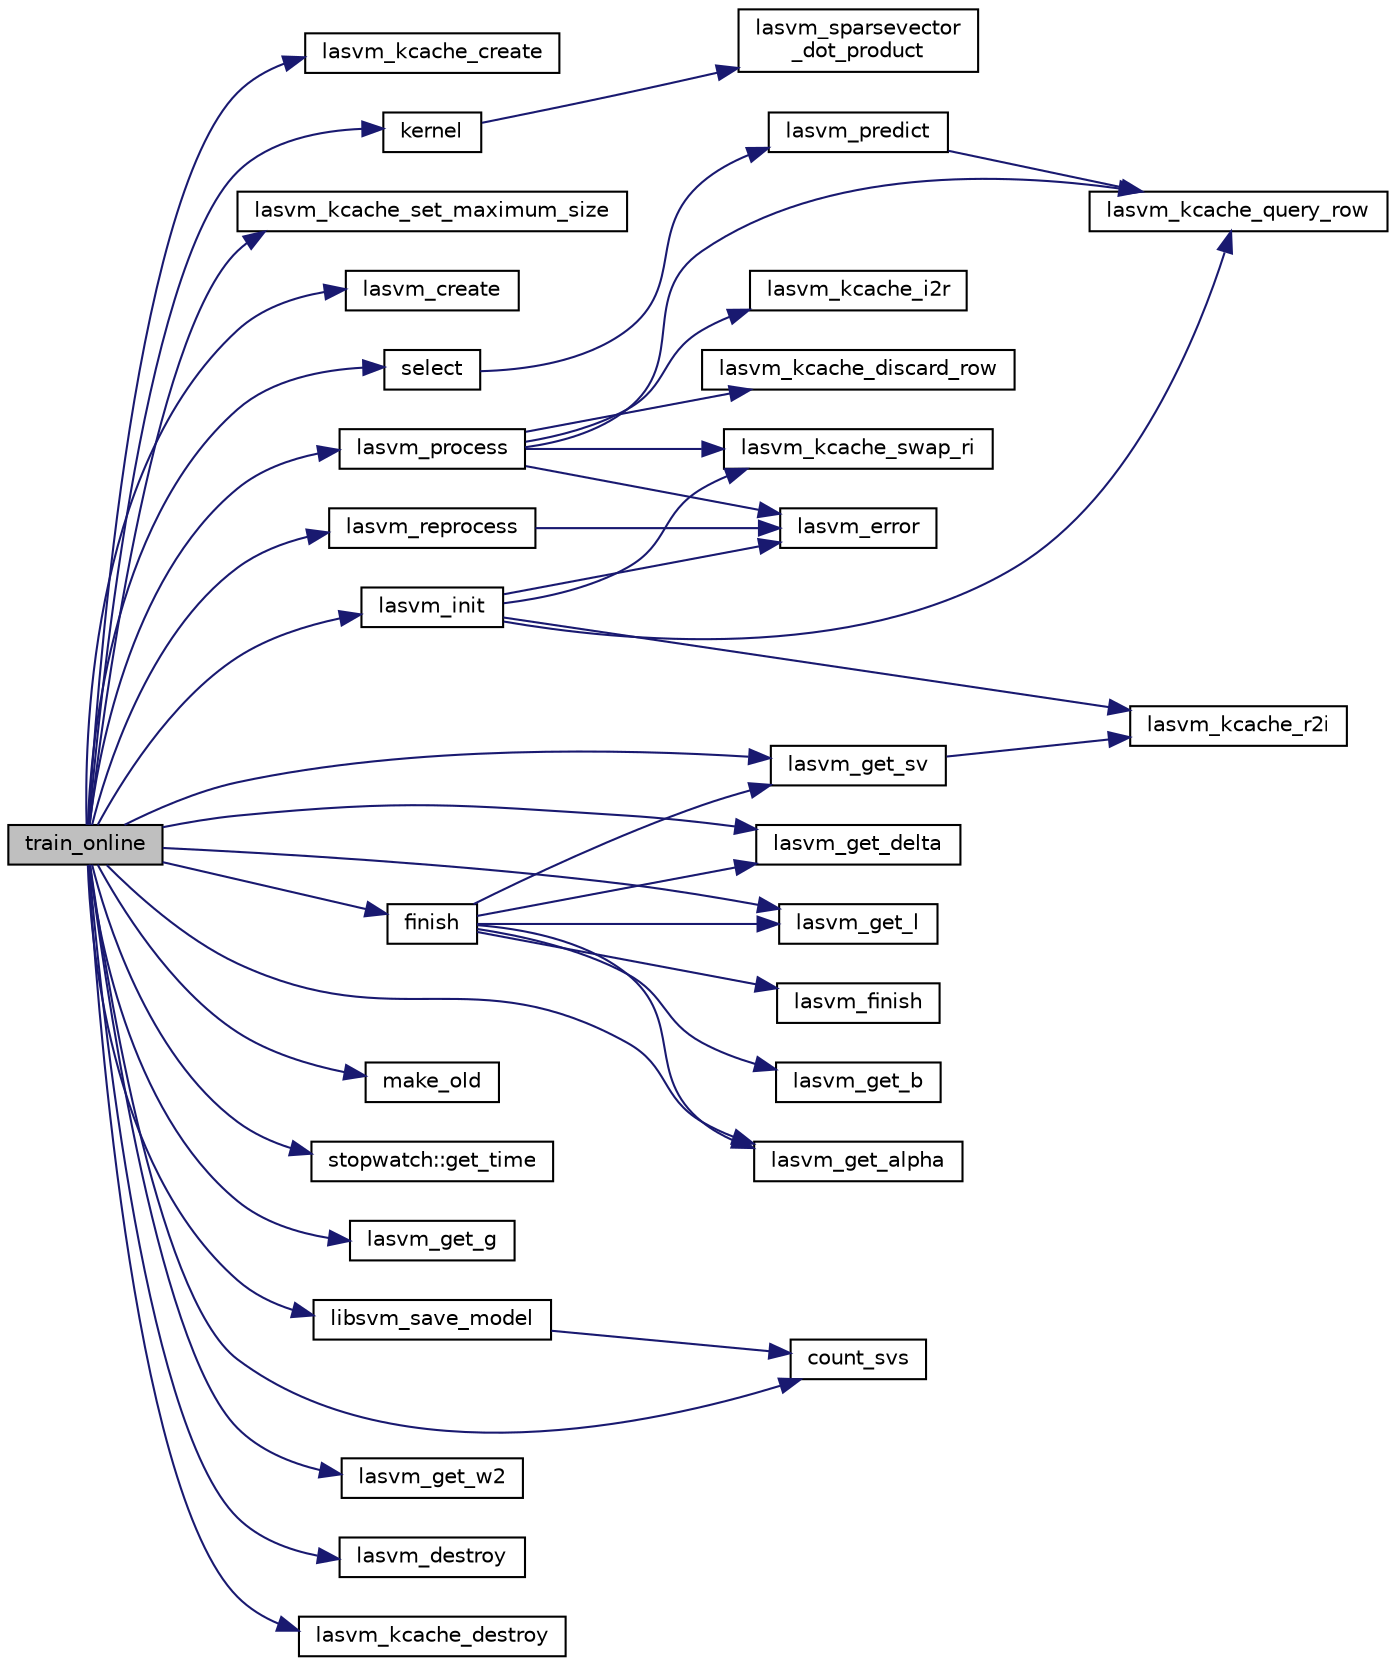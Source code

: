 digraph "train_online"
{
  edge [fontname="Helvetica",fontsize="10",labelfontname="Helvetica",labelfontsize="10"];
  node [fontname="Helvetica",fontsize="10",shape=record];
  rankdir="LR";
  Node1 [label="train_online",height=0.2,width=0.4,color="black", fillcolor="grey75", style="filled" fontcolor="black"];
  Node1 -> Node2 [color="midnightblue",fontsize="10",style="solid",fontname="Helvetica"];
  Node2 [label="lasvm_kcache_create",height=0.2,width=0.4,color="black", fillcolor="white", style="filled",URL="$kcache_8c.html#a7cbe81d0f04bf725bd07109771ea99e7"];
  Node1 -> Node3 [color="midnightblue",fontsize="10",style="solid",fontname="Helvetica"];
  Node3 [label="kernel",height=0.2,width=0.4,color="black", fillcolor="white", style="filled",URL="$la__svm_8cpp.html#a8d038c50a80216ddc72dfaa3b3042ba0"];
  Node3 -> Node4 [color="midnightblue",fontsize="10",style="solid",fontname="Helvetica"];
  Node4 [label="lasvm_sparsevector\l_dot_product",height=0.2,width=0.4,color="black", fillcolor="white", style="filled",URL="$vector_8c.html#a87903fc116678cdff780b1d76c0e6555"];
  Node1 -> Node5 [color="midnightblue",fontsize="10",style="solid",fontname="Helvetica"];
  Node5 [label="lasvm_kcache_set_maximum_size",height=0.2,width=0.4,color="black", fillcolor="white", style="filled",URL="$kcache_8c.html#a0ae557c892c84844c0b2a9f435b522dd"];
  Node1 -> Node6 [color="midnightblue",fontsize="10",style="solid",fontname="Helvetica"];
  Node6 [label="lasvm_create",height=0.2,width=0.4,color="black", fillcolor="white", style="filled",URL="$lasvm_8c.html#a4ee4f3b9bfd62f0d12eb9ff556933e4b"];
  Node1 -> Node7 [color="midnightblue",fontsize="10",style="solid",fontname="Helvetica"];
  Node7 [label="lasvm_process",height=0.2,width=0.4,color="black", fillcolor="white", style="filled",URL="$lasvm_8c.html#a57ee3befe5d57601131ad81e0c0275d3"];
  Node7 -> Node8 [color="midnightblue",fontsize="10",style="solid",fontname="Helvetica"];
  Node8 [label="lasvm_error",height=0.2,width=0.4,color="black", fillcolor="white", style="filled",URL="$messages_8c.html#a17c8c22c44756c9cdb8c9953c2eeb97f"];
  Node7 -> Node9 [color="midnightblue",fontsize="10",style="solid",fontname="Helvetica"];
  Node9 [label="lasvm_kcache_i2r",height=0.2,width=0.4,color="black", fillcolor="white", style="filled",URL="$kcache_8c.html#adf69ca35a3622d92b634d6d4a5c156fa"];
  Node7 -> Node10 [color="midnightblue",fontsize="10",style="solid",fontname="Helvetica"];
  Node10 [label="lasvm_kcache_query_row",height=0.2,width=0.4,color="black", fillcolor="white", style="filled",URL="$kcache_8c.html#a111b8fc59673c97bec8d14fc60615266"];
  Node7 -> Node11 [color="midnightblue",fontsize="10",style="solid",fontname="Helvetica"];
  Node11 [label="lasvm_kcache_discard_row",height=0.2,width=0.4,color="black", fillcolor="white", style="filled",URL="$kcache_8c.html#ac92b3d4d8030a6220fe1271c5edd6462"];
  Node7 -> Node12 [color="midnightblue",fontsize="10",style="solid",fontname="Helvetica"];
  Node12 [label="lasvm_kcache_swap_ri",height=0.2,width=0.4,color="black", fillcolor="white", style="filled",URL="$kcache_8c.html#a23af4adf8dc466b999fe80ad78a21c7b"];
  Node1 -> Node13 [color="midnightblue",fontsize="10",style="solid",fontname="Helvetica"];
  Node13 [label="make_old",height=0.2,width=0.4,color="black", fillcolor="white", style="filled",URL="$la__svm_8cpp.html#a02ca210f2ce7532d46b3543865866408"];
  Node1 -> Node14 [color="midnightblue",fontsize="10",style="solid",fontname="Helvetica"];
  Node14 [label="select",height=0.2,width=0.4,color="black", fillcolor="white", style="filled",URL="$la__svm_8cpp.html#a488f426cc2dc0d537f8c37e3e77ef3fe"];
  Node14 -> Node15 [color="midnightblue",fontsize="10",style="solid",fontname="Helvetica"];
  Node15 [label="lasvm_predict",height=0.2,width=0.4,color="black", fillcolor="white", style="filled",URL="$lasvm_8c.html#a4c32731c4eec5f9be2037c0e2cad6742"];
  Node15 -> Node10 [color="midnightblue",fontsize="10",style="solid",fontname="Helvetica"];
  Node1 -> Node16 [color="midnightblue",fontsize="10",style="solid",fontname="Helvetica"];
  Node16 [label="lasvm_reprocess",height=0.2,width=0.4,color="black", fillcolor="white", style="filled",URL="$lasvm_8c.html#ab560d706ee60b58ed0f2ea18f6187f83"];
  Node16 -> Node8 [color="midnightblue",fontsize="10",style="solid",fontname="Helvetica"];
  Node1 -> Node17 [color="midnightblue",fontsize="10",style="solid",fontname="Helvetica"];
  Node17 [label="lasvm_get_delta",height=0.2,width=0.4,color="black", fillcolor="white", style="filled",URL="$lasvm_8c.html#ae4905c41a67f521fc57cda9697291054"];
  Node1 -> Node18 [color="midnightblue",fontsize="10",style="solid",fontname="Helvetica"];
  Node18 [label="lasvm_get_l",height=0.2,width=0.4,color="black", fillcolor="white", style="filled",URL="$lasvm_8c.html#a00194dd0ba341f10c99cabd233da7e48"];
  Node1 -> Node19 [color="midnightblue",fontsize="10",style="solid",fontname="Helvetica"];
  Node19 [label="stopwatch::get_time",height=0.2,width=0.4,color="black", fillcolor="white", style="filled",URL="$classstopwatch.html#ac06977eabe0cda6349e3ad0ae4b772a6"];
  Node1 -> Node20 [color="midnightblue",fontsize="10",style="solid",fontname="Helvetica"];
  Node20 [label="lasvm_get_alpha",height=0.2,width=0.4,color="black", fillcolor="white", style="filled",URL="$lasvm_8c.html#a84ced44c67e41d37202d1f3f9f8f1e08"];
  Node1 -> Node21 [color="midnightblue",fontsize="10",style="solid",fontname="Helvetica"];
  Node21 [label="lasvm_get_g",height=0.2,width=0.4,color="black", fillcolor="white", style="filled",URL="$lasvm_8c.html#ae34e3b93f87b08e65984c08fcab9e19b"];
  Node1 -> Node22 [color="midnightblue",fontsize="10",style="solid",fontname="Helvetica"];
  Node22 [label="lasvm_get_sv",height=0.2,width=0.4,color="black", fillcolor="white", style="filled",URL="$lasvm_8c.html#ac5d48c292946a3857b3b54f3eb523ce8"];
  Node22 -> Node23 [color="midnightblue",fontsize="10",style="solid",fontname="Helvetica"];
  Node23 [label="lasvm_kcache_r2i",height=0.2,width=0.4,color="black", fillcolor="white", style="filled",URL="$kcache_8c.html#a5f2800dd984dd18ef5648f5d2f18e6ca"];
  Node1 -> Node24 [color="midnightblue",fontsize="10",style="solid",fontname="Helvetica"];
  Node24 [label="finish",height=0.2,width=0.4,color="black", fillcolor="white", style="filled",URL="$la__svm_8cpp.html#ad7aa79a8e6532c312fe85e60306047cd"];
  Node24 -> Node25 [color="midnightblue",fontsize="10",style="solid",fontname="Helvetica"];
  Node25 [label="lasvm_finish",height=0.2,width=0.4,color="black", fillcolor="white", style="filled",URL="$lasvm_8c.html#ae2a53ee7455ab670801bc5612eafbde8"];
  Node24 -> Node17 [color="midnightblue",fontsize="10",style="solid",fontname="Helvetica"];
  Node24 -> Node18 [color="midnightblue",fontsize="10",style="solid",fontname="Helvetica"];
  Node24 -> Node22 [color="midnightblue",fontsize="10",style="solid",fontname="Helvetica"];
  Node24 -> Node20 [color="midnightblue",fontsize="10",style="solid",fontname="Helvetica"];
  Node24 -> Node26 [color="midnightblue",fontsize="10",style="solid",fontname="Helvetica"];
  Node26 [label="lasvm_get_b",height=0.2,width=0.4,color="black", fillcolor="white", style="filled",URL="$lasvm_8c.html#ad397a41d1261ee42b0f0ebdfecabc0c1"];
  Node1 -> Node27 [color="midnightblue",fontsize="10",style="solid",fontname="Helvetica"];
  Node27 [label="libsvm_save_model",height=0.2,width=0.4,color="black", fillcolor="white", style="filled",URL="$la__svm_8cpp.html#af1d05f9634ad1baf5a4bd899b935bd92"];
  Node27 -> Node28 [color="midnightblue",fontsize="10",style="solid",fontname="Helvetica"];
  Node28 [label="count_svs",height=0.2,width=0.4,color="black", fillcolor="white", style="filled",URL="$la__svm_8cpp.html#ab7584d139fe92cf9be4b7b7035fbca58"];
  Node1 -> Node29 [color="midnightblue",fontsize="10",style="solid",fontname="Helvetica"];
  Node29 [label="lasvm_init",height=0.2,width=0.4,color="black", fillcolor="white", style="filled",URL="$lasvm_8c.html#aa69f39c7b620a7eb617fb7265851aa6d"];
  Node29 -> Node8 [color="midnightblue",fontsize="10",style="solid",fontname="Helvetica"];
  Node29 -> Node12 [color="midnightblue",fontsize="10",style="solid",fontname="Helvetica"];
  Node29 -> Node23 [color="midnightblue",fontsize="10",style="solid",fontname="Helvetica"];
  Node29 -> Node10 [color="midnightblue",fontsize="10",style="solid",fontname="Helvetica"];
  Node1 -> Node28 [color="midnightblue",fontsize="10",style="solid",fontname="Helvetica"];
  Node1 -> Node30 [color="midnightblue",fontsize="10",style="solid",fontname="Helvetica"];
  Node30 [label="lasvm_get_w2",height=0.2,width=0.4,color="black", fillcolor="white", style="filled",URL="$lasvm_8c.html#a22aeeb8fc3a2302a03de7be4aeca025e"];
  Node1 -> Node31 [color="midnightblue",fontsize="10",style="solid",fontname="Helvetica"];
  Node31 [label="lasvm_destroy",height=0.2,width=0.4,color="black", fillcolor="white", style="filled",URL="$lasvm_8c.html#ac3f0637ddfb8d9498bb13afc5b39a582"];
  Node1 -> Node32 [color="midnightblue",fontsize="10",style="solid",fontname="Helvetica"];
  Node32 [label="lasvm_kcache_destroy",height=0.2,width=0.4,color="black", fillcolor="white", style="filled",URL="$kcache_8c.html#ad2e2d0788052afe36e7f96c3b369e86b"];
}
